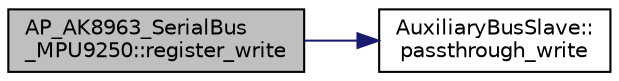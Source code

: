 digraph "AP_AK8963_SerialBus_MPU9250::register_write"
{
 // INTERACTIVE_SVG=YES
  edge [fontname="Helvetica",fontsize="10",labelfontname="Helvetica",labelfontsize="10"];
  node [fontname="Helvetica",fontsize="10",shape=record];
  rankdir="LR";
  Node1 [label="AP_AK8963_SerialBus\l_MPU9250::register_write",height=0.2,width=0.4,color="black", fillcolor="grey75", style="filled", fontcolor="black"];
  Node1 -> Node2 [color="midnightblue",fontsize="10",style="solid",fontname="Helvetica"];
  Node2 [label="AuxiliaryBusSlave::\lpassthrough_write",height=0.2,width=0.4,color="black", fillcolor="white", style="filled",URL="$classAuxiliaryBusSlave.html#ac8402dae42ec8d7bde302d5edc3e4747"];
}
